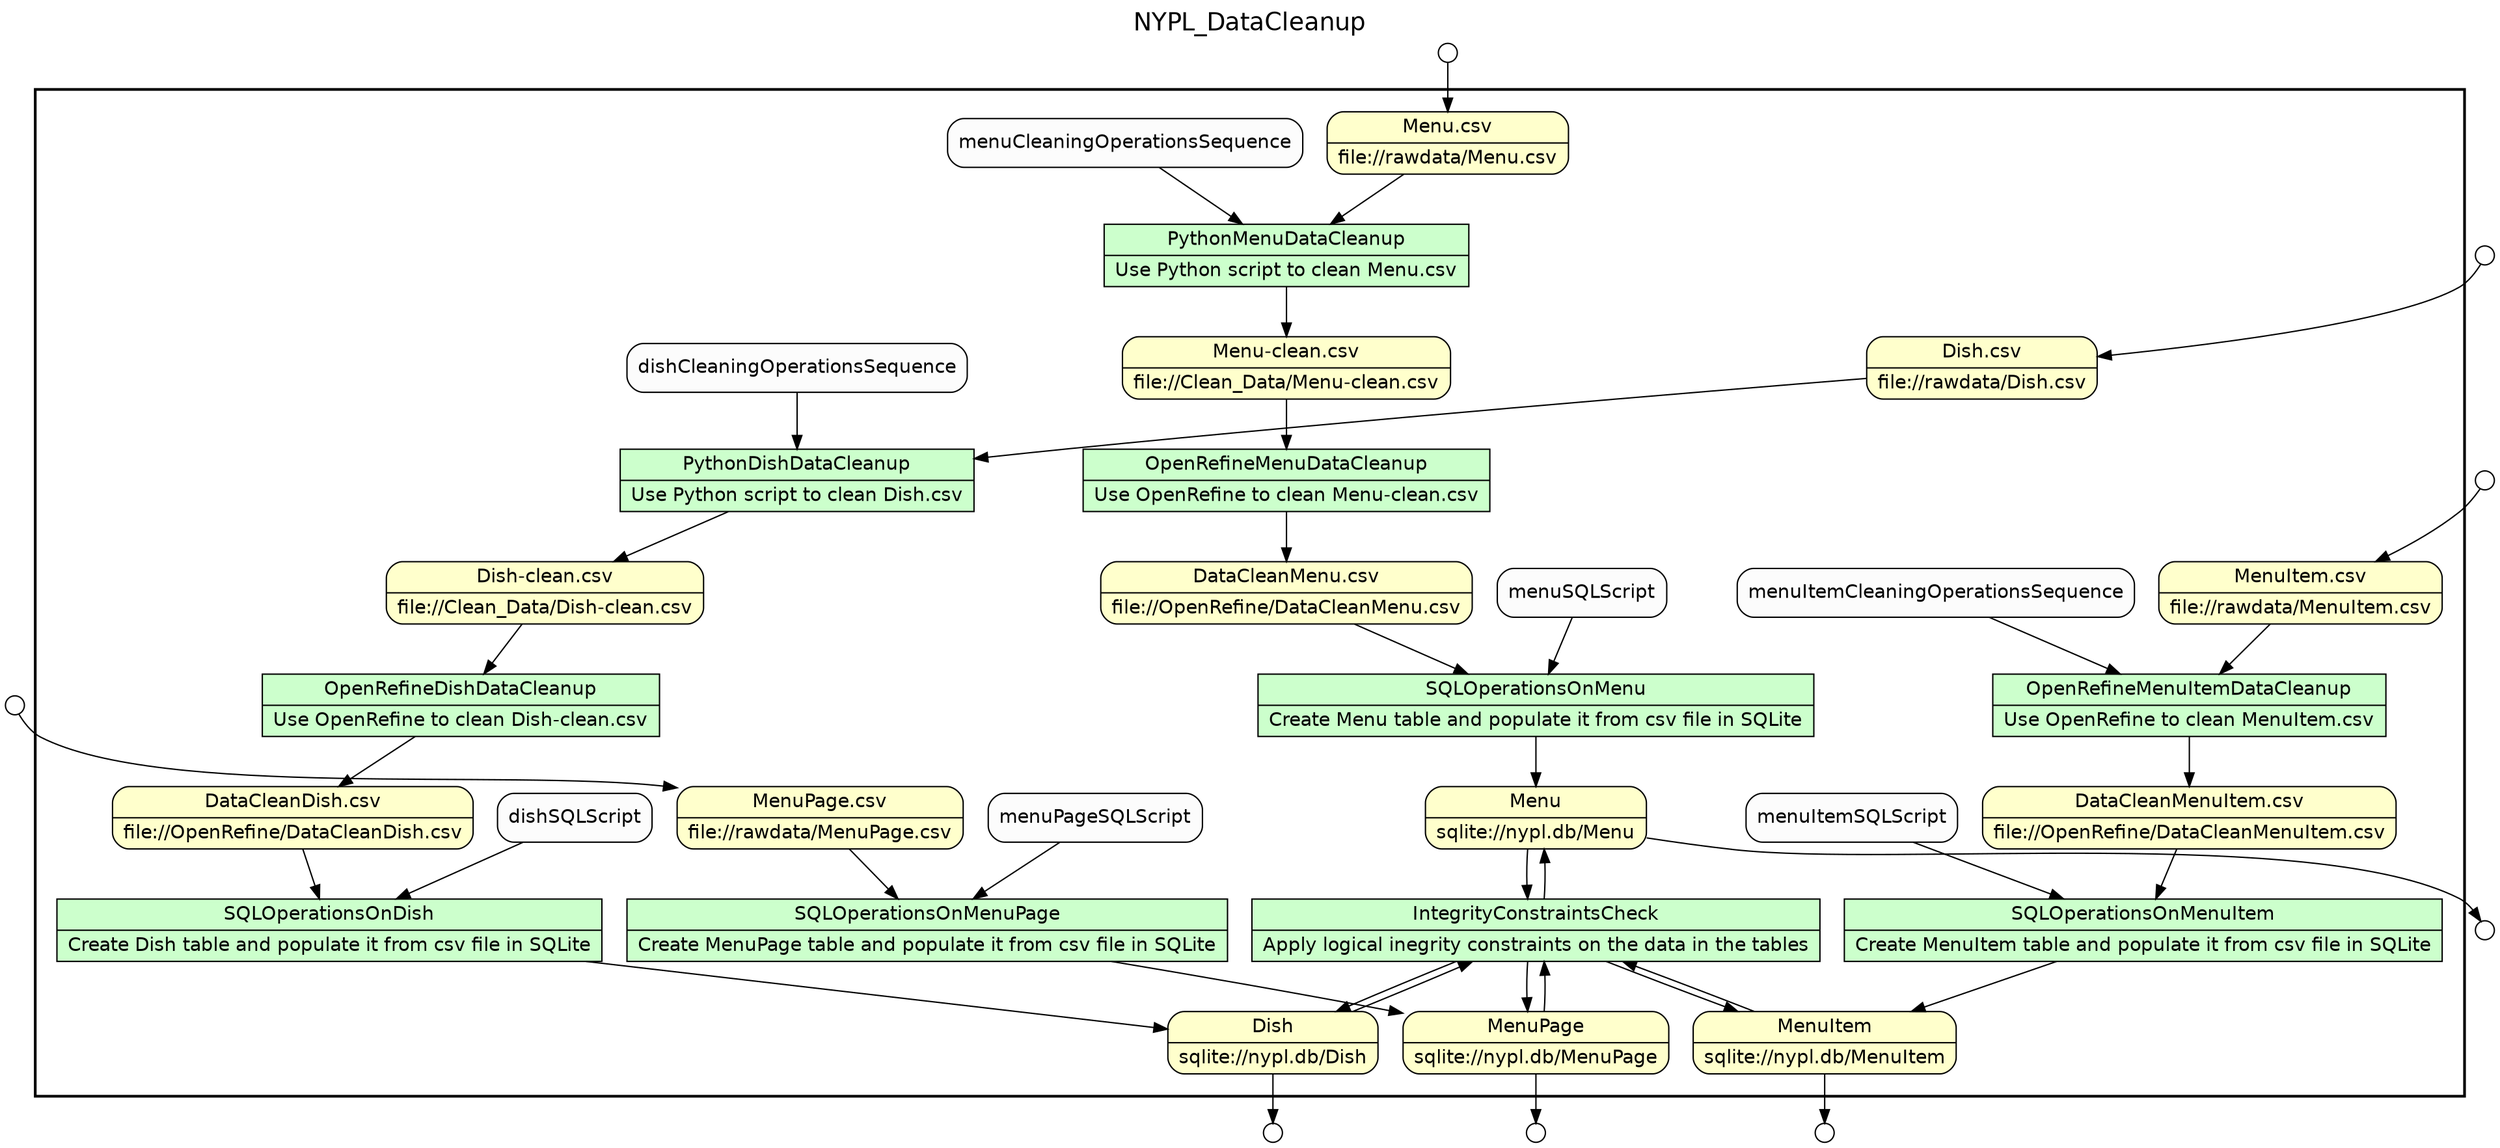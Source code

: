 
/* Start of top-level graph */
digraph Workflow {
rankdir=TB

/* Title for graph */
fontname=Helvetica; fontsize=18; labelloc=t
label=NYPL_DataCleanup

/* Start of double cluster for drawing box around nodes in workflow */
subgraph cluster_workflow_box_outer { label=""; color=black; penwidth=2
subgraph cluster_workflow_box_inner { label=""; penwidth=0

/* Style for nodes representing atomic programs in workflow */
node[shape=box style=filled fillcolor="#CCFFCC" peripheries=1 fontname=Helvetica]

/* Nodes representing atomic programs in workflow */
PythonMenuDataCleanup [shape=record rankdir=LR label="{<f0> PythonMenuDataCleanup |<f1> Use Python script to clean Menu.csv}"];
OpenRefineMenuDataCleanup [shape=record rankdir=LR label="{<f0> OpenRefineMenuDataCleanup |<f1> Use OpenRefine to clean Menu-clean.csv}"];
PythonDishDataCleanup [shape=record rankdir=LR label="{<f0> PythonDishDataCleanup |<f1> Use Python script to clean Dish.csv}"];
OpenRefineDishDataCleanup [shape=record rankdir=LR label="{<f0> OpenRefineDishDataCleanup |<f1> Use OpenRefine to clean Dish-clean.csv}"];
SQLOperationsOnDish [shape=record rankdir=LR label="{<f0> SQLOperationsOnDish |<f1> Create Dish table and populate it from csv file in SQLite}"];
OpenRefineMenuItemDataCleanup [shape=record rankdir=LR label="{<f0> OpenRefineMenuItemDataCleanup |<f1> Use OpenRefine to clean MenuItem.csv}"];
SQLOperationsOnMenu [shape=record rankdir=LR label="{<f0> SQLOperationsOnMenu |<f1> Create Menu table and populate it from csv file in SQLite}"];
SQLOperationsOnMenuItem [shape=record rankdir=LR label="{<f0> SQLOperationsOnMenuItem |<f1> Create MenuItem table and populate it from csv file in SQLite}"];
SQLOperationsOnMenuPage [shape=record rankdir=LR label="{<f0> SQLOperationsOnMenuPage |<f1> Create MenuPage table and populate it from csv file in SQLite}"];

/* Style for nodes representing composite programs (sub-workflows) in workflow */
node[shape=box style=filled fillcolor="#CCFFCC" peripheries=2 fontname=Helvetica]

/* Nodes representing composite programs (sub-workflows) in workflow */
IntegrityConstraintsCheck [shape=record rankdir=LR label="{<f0> IntegrityConstraintsCheck |<f1> Apply logical inegrity constraints on the data in the tables}"];

/* Style for nodes representing non-parameter data channels in workflow */
node[shape=box style="rounded,filled" fillcolor="#FFFFCC" peripheries=1 fontname=Helvetica]

/* Nodes for non-parameter data channels in workflow */
"Menu.csv" [shape=record rankdir=LR label="{<f0> Menu.csv |<f1> file\://rawdata/Menu.csv}"];
"Menu-clean.csv" [shape=record rankdir=LR label="{<f0> Menu-clean.csv |<f1> file\://Clean_Data/Menu-clean.csv}"];
"Dish.csv" [shape=record rankdir=LR label="{<f0> Dish.csv |<f1> file\://rawdata/Dish.csv}"];
"Dish-clean.csv" [shape=record rankdir=LR label="{<f0> Dish-clean.csv |<f1> file\://Clean_Data/Dish-clean.csv}"];
"DataCleanDish.csv" [shape=record rankdir=LR label="{<f0> DataCleanDish.csv |<f1> file\://OpenRefine/DataCleanDish.csv}"];
"MenuItem.csv" [shape=record rankdir=LR label="{<f0> MenuItem.csv |<f1> file\://rawdata/MenuItem.csv}"];
"DataCleanMenu.csv" [shape=record rankdir=LR label="{<f0> DataCleanMenu.csv |<f1> file\://OpenRefine/DataCleanMenu.csv}"];
"DataCleanMenuItem.csv" [shape=record rankdir=LR label="{<f0> DataCleanMenuItem.csv |<f1> file\://OpenRefine/DataCleanMenuItem.csv}"];
"MenuPage.csv" [shape=record rankdir=LR label="{<f0> MenuPage.csv |<f1> file\://rawdata/MenuPage.csv}"];
Menu [shape=record rankdir=LR label="{<f0> Menu |<f1> sqlite\://nypl.db/Menu}"];
Dish [shape=record rankdir=LR label="{<f0> Dish |<f1> sqlite\://nypl.db/Dish}"];
MenuPage [shape=record rankdir=LR label="{<f0> MenuPage |<f1> sqlite\://nypl.db/MenuPage}"];
MenuItem [shape=record rankdir=LR label="{<f0> MenuItem |<f1> sqlite\://nypl.db/MenuItem}"];

/* Style for nodes representing parameter channels in workflow */
node[shape=box style="rounded,filled" fillcolor="#FCFCFC" peripheries=1 fontname=Helvetica]

/* Nodes representing parameter channels in workflow */

/* Edges representing connections between programs and channels */
PythonMenuDataCleanup -> "Menu-clean.csv"
"Menu.csv" -> PythonMenuDataCleanup
menuCleaningOperationsSequence -> PythonMenuDataCleanup
OpenRefineMenuDataCleanup -> "DataCleanMenu.csv"
"Menu-clean.csv" -> OpenRefineMenuDataCleanup
PythonDishDataCleanup -> "Dish-clean.csv"
"Dish.csv" -> PythonDishDataCleanup
dishCleaningOperationsSequence -> PythonDishDataCleanup
OpenRefineDishDataCleanup -> "DataCleanDish.csv"
"Dish-clean.csv" -> OpenRefineDishDataCleanup
SQLOperationsOnDish -> Dish
"DataCleanDish.csv" -> SQLOperationsOnDish
dishSQLScript -> SQLOperationsOnDish
OpenRefineMenuItemDataCleanup -> "DataCleanMenuItem.csv"
"MenuItem.csv" -> OpenRefineMenuItemDataCleanup
menuItemCleaningOperationsSequence -> OpenRefineMenuItemDataCleanup
SQLOperationsOnMenu -> Menu
"DataCleanMenu.csv" -> SQLOperationsOnMenu
menuSQLScript -> SQLOperationsOnMenu
SQLOperationsOnMenuItem -> MenuItem
"DataCleanMenuItem.csv" -> SQLOperationsOnMenuItem
menuItemSQLScript -> SQLOperationsOnMenuItem
SQLOperationsOnMenuPage -> MenuPage
"MenuPage.csv" -> SQLOperationsOnMenuPage
menuPageSQLScript -> SQLOperationsOnMenuPage
IntegrityConstraintsCheck -> Menu
IntegrityConstraintsCheck -> Dish
IntegrityConstraintsCheck -> MenuItem
IntegrityConstraintsCheck -> MenuPage
Menu -> IntegrityConstraintsCheck
Dish -> IntegrityConstraintsCheck
MenuPage -> IntegrityConstraintsCheck
MenuItem -> IntegrityConstraintsCheck

/* End of double cluster for drawing box around nodes in workflow */
}}

/* Style for nodes representing workflow input ports */
node[shape=circle style="rounded,filled" fillcolor="#FFFFFF" peripheries=1 fontname=Helvetica width=0.2]

/* Nodes representing workflow input ports */
"Menu.csv_input_port" [label=""]
"Dish.csv_input_port" [label=""]
"MenuItem.csv_input_port" [label=""]
"MenuPage.csv_input_port" [label=""]

/* Style for nodes representing workflow output ports */
node[shape=circle style="rounded,filled" fillcolor="#FFFFFF" peripheries=1 fontname=Helvetica width=0.2]

/* Nodes representing workflow output ports */
Menu_output_port [label=""]
Dish_output_port [label=""]
MenuItem_output_port [label=""]
MenuPage_output_port [label=""]

/* Edges from input ports to channels */
"Menu.csv_input_port" -> "Menu.csv"
"Dish.csv_input_port" -> "Dish.csv"
"MenuItem.csv_input_port" -> "MenuItem.csv"
"MenuPage.csv_input_port" -> "MenuPage.csv"

/* Edges from channels to output ports */
Menu -> Menu_output_port
Dish -> Dish_output_port
MenuItem -> MenuItem_output_port
MenuPage -> MenuPage_output_port

/* End of top-level graph */
}
